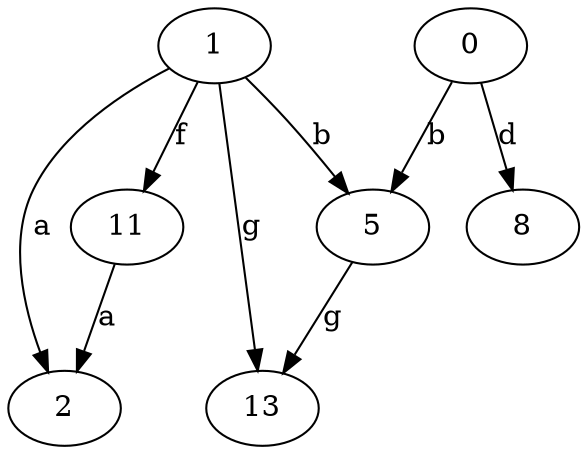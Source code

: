 strict digraph  {
2;
0;
5;
1;
8;
11;
13;
0 -> 5  [label=b];
0 -> 8  [label=d];
5 -> 13  [label=g];
1 -> 2  [label=a];
1 -> 5  [label=b];
1 -> 11  [label=f];
1 -> 13  [label=g];
11 -> 2  [label=a];
}
